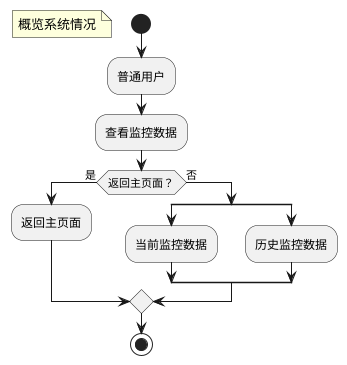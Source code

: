 @startuml
start
floating note left:概览系统情况
:普通用户;
:查看监控数据;
if(返回主页面？)then(是)
:返回主页面;
else(否)
split
:当前监控数据;
split again
:历史监控数据;
end split
endif
stop
@enduml